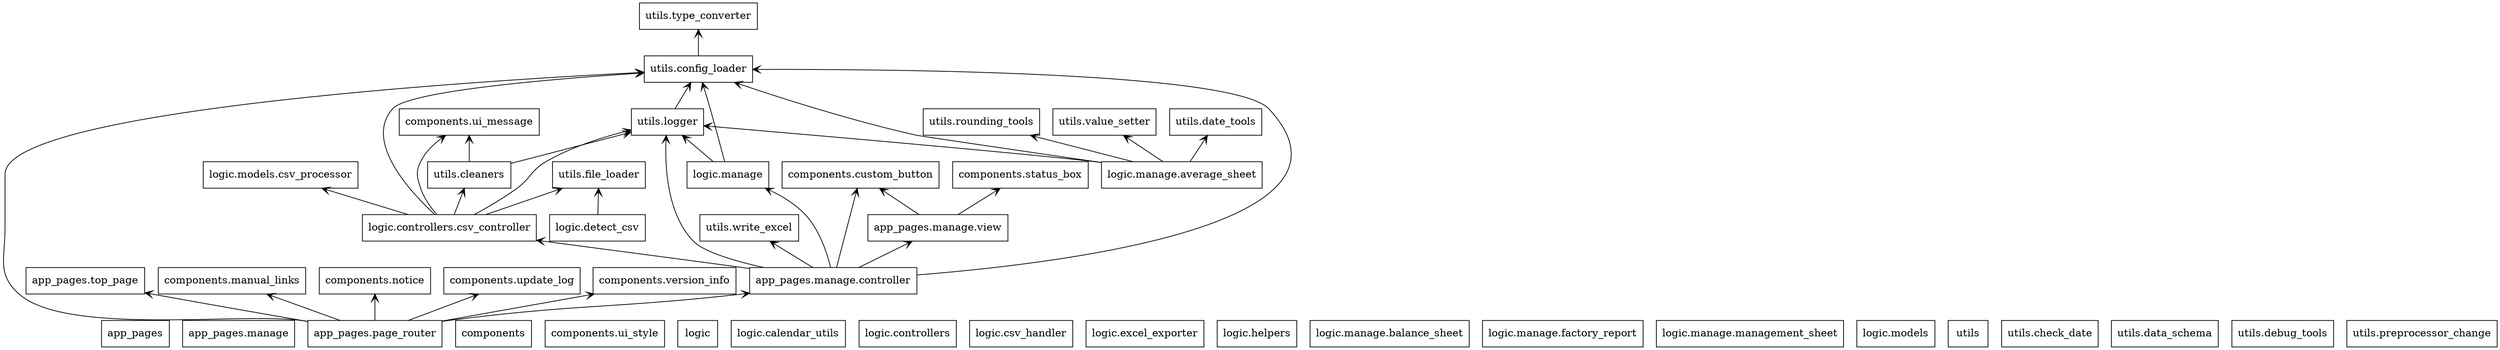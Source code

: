 digraph "packages_myapp" {
rankdir=BT
charset="utf-8"
"app_pages" [color="black", label=<app_pages>, shape="box", style="solid"];
"app_pages.manage" [color="black", label=<app_pages.manage>, shape="box", style="solid"];
"app_pages.manage.controller" [color="black", label=<app_pages.manage.controller>, shape="box", style="solid"];
"app_pages.manage.view" [color="black", label=<app_pages.manage.view>, shape="box", style="solid"];
"app_pages.page_router" [color="black", label=<app_pages.page_router>, shape="box", style="solid"];
"app_pages.top_page" [color="black", label=<app_pages.top_page>, shape="box", style="solid"];
"components" [color="black", label=<components>, shape="box", style="solid"];
"components.custom_button" [color="black", label=<components.custom_button>, shape="box", style="solid"];
"components.manual_links" [color="black", label=<components.manual_links>, shape="box", style="solid"];
"components.notice" [color="black", label=<components.notice>, shape="box", style="solid"];
"components.status_box" [color="black", label=<components.status_box>, shape="box", style="solid"];
"components.ui_message" [color="black", label=<components.ui_message>, shape="box", style="solid"];
"components.ui_style" [color="black", label=<components.ui_style>, shape="box", style="solid"];
"components.update_log" [color="black", label=<components.update_log>, shape="box", style="solid"];
"components.version_info" [color="black", label=<components.version_info>, shape="box", style="solid"];
"logic" [color="black", label=<logic>, shape="box", style="solid"];
"logic.calendar_utils" [color="black", label=<logic.calendar_utils>, shape="box", style="solid"];
"logic.controllers" [color="black", label=<logic.controllers>, shape="box", style="solid"];
"logic.controllers.csv_controller" [color="black", label=<logic.controllers.csv_controller>, shape="box", style="solid"];
"logic.csv_handler" [color="black", label=<logic.csv_handler>, shape="box", style="solid"];
"logic.detect_csv" [color="black", label=<logic.detect_csv>, shape="box", style="solid"];
"logic.excel_exporter" [color="black", label=<logic.excel_exporter>, shape="box", style="solid"];
"logic.helpers" [color="black", label=<logic.helpers>, shape="box", style="solid"];
"logic.manage" [color="black", label=<logic.manage>, shape="box", style="solid"];
"logic.manage.average_sheet" [color="black", label=<logic.manage.average_sheet>, shape="box", style="solid"];
"logic.manage.balance_sheet" [color="black", label=<logic.manage.balance_sheet>, shape="box", style="solid"];
"logic.manage.factory_report" [color="black", label=<logic.manage.factory_report>, shape="box", style="solid"];
"logic.manage.management_sheet" [color="black", label=<logic.manage.management_sheet>, shape="box", style="solid"];
"logic.models" [color="black", label=<logic.models>, shape="box", style="solid"];
"logic.models.csv_processor" [color="black", label=<logic.models.csv_processor>, shape="box", style="solid"];
"utils" [color="black", label=<utils>, shape="box", style="solid"];
"utils.check_date" [color="black", label=<utils.check_date>, shape="box", style="solid"];
"utils.cleaners" [color="black", label=<utils.cleaners>, shape="box", style="solid"];
"utils.config_loader" [color="black", label=<utils.config_loader>, shape="box", style="solid"];
"utils.data_schema" [color="black", label=<utils.data_schema>, shape="box", style="solid"];
"utils.date_tools" [color="black", label=<utils.date_tools>, shape="box", style="solid"];
"utils.debug_tools" [color="black", label=<utils.debug_tools>, shape="box", style="solid"];
"utils.file_loader" [color="black", label=<utils.file_loader>, shape="box", style="solid"];
"utils.logger" [color="black", label=<utils.logger>, shape="box", style="solid"];
"utils.preprocessor_change" [color="black", label=<utils.preprocessor_change>, shape="box", style="solid"];
"utils.rounding_tools" [color="black", label=<utils.rounding_tools>, shape="box", style="solid"];
"utils.type_converter" [color="black", label=<utils.type_converter>, shape="box", style="solid"];
"utils.value_setter" [color="black", label=<utils.value_setter>, shape="box", style="solid"];
"utils.write_excel" [color="black", label=<utils.write_excel>, shape="box", style="solid"];
"app_pages.manage.controller" -> "app_pages.manage.view" [arrowhead="open", arrowtail="none"];
"app_pages.manage.controller" -> "components.custom_button" [arrowhead="open", arrowtail="none"];
"app_pages.manage.controller" -> "logic.controllers.csv_controller" [arrowhead="open", arrowtail="none"];
"app_pages.manage.controller" -> "logic.manage" [arrowhead="open", arrowtail="none"];
"app_pages.manage.controller" -> "utils.config_loader" [arrowhead="open", arrowtail="none"];
"app_pages.manage.controller" -> "utils.logger" [arrowhead="open", arrowtail="none"];
"app_pages.manage.controller" -> "utils.write_excel" [arrowhead="open", arrowtail="none"];
"app_pages.manage.view" -> "components.custom_button" [arrowhead="open", arrowtail="none"];
"app_pages.manage.view" -> "components.status_box" [arrowhead="open", arrowtail="none"];
"app_pages.page_router" -> "app_pages.manage.controller" [arrowhead="open", arrowtail="none"];
"app_pages.page_router" -> "app_pages.top_page" [arrowhead="open", arrowtail="none"];
"app_pages.page_router" -> "components.manual_links" [arrowhead="open", arrowtail="none"];
"app_pages.page_router" -> "components.notice" [arrowhead="open", arrowtail="none"];
"app_pages.page_router" -> "components.update_log" [arrowhead="open", arrowtail="none"];
"app_pages.page_router" -> "components.version_info" [arrowhead="open", arrowtail="none"];
"app_pages.page_router" -> "utils.config_loader" [arrowhead="open", arrowtail="none"];
"logic.controllers.csv_controller" -> "components.ui_message" [arrowhead="open", arrowtail="none"];
"logic.controllers.csv_controller" -> "logic.models.csv_processor" [arrowhead="open", arrowtail="none"];
"logic.controllers.csv_controller" -> "utils.cleaners" [arrowhead="open", arrowtail="none"];
"logic.controllers.csv_controller" -> "utils.config_loader" [arrowhead="open", arrowtail="none"];
"logic.controllers.csv_controller" -> "utils.file_loader" [arrowhead="open", arrowtail="none"];
"logic.controllers.csv_controller" -> "utils.logger" [arrowhead="open", arrowtail="none"];
"logic.detect_csv" -> "utils.file_loader" [arrowhead="open", arrowtail="none"];
"logic.manage" -> "utils.config_loader" [arrowhead="open", arrowtail="none"];
"logic.manage" -> "utils.logger" [arrowhead="open", arrowtail="none"];
"logic.manage.average_sheet" -> "utils.config_loader" [arrowhead="open", arrowtail="none"];
"logic.manage.average_sheet" -> "utils.date_tools" [arrowhead="open", arrowtail="none"];
"logic.manage.average_sheet" -> "utils.logger" [arrowhead="open", arrowtail="none"];
"logic.manage.average_sheet" -> "utils.rounding_tools" [arrowhead="open", arrowtail="none"];
"logic.manage.average_sheet" -> "utils.value_setter" [arrowhead="open", arrowtail="none"];
"utils.cleaners" -> "components.ui_message" [arrowhead="open", arrowtail="none"];
"utils.cleaners" -> "utils.logger" [arrowhead="open", arrowtail="none"];
"utils.config_loader" -> "utils.type_converter" [arrowhead="open", arrowtail="none"];
"utils.logger" -> "utils.config_loader" [arrowhead="open", arrowtail="none"];
}
